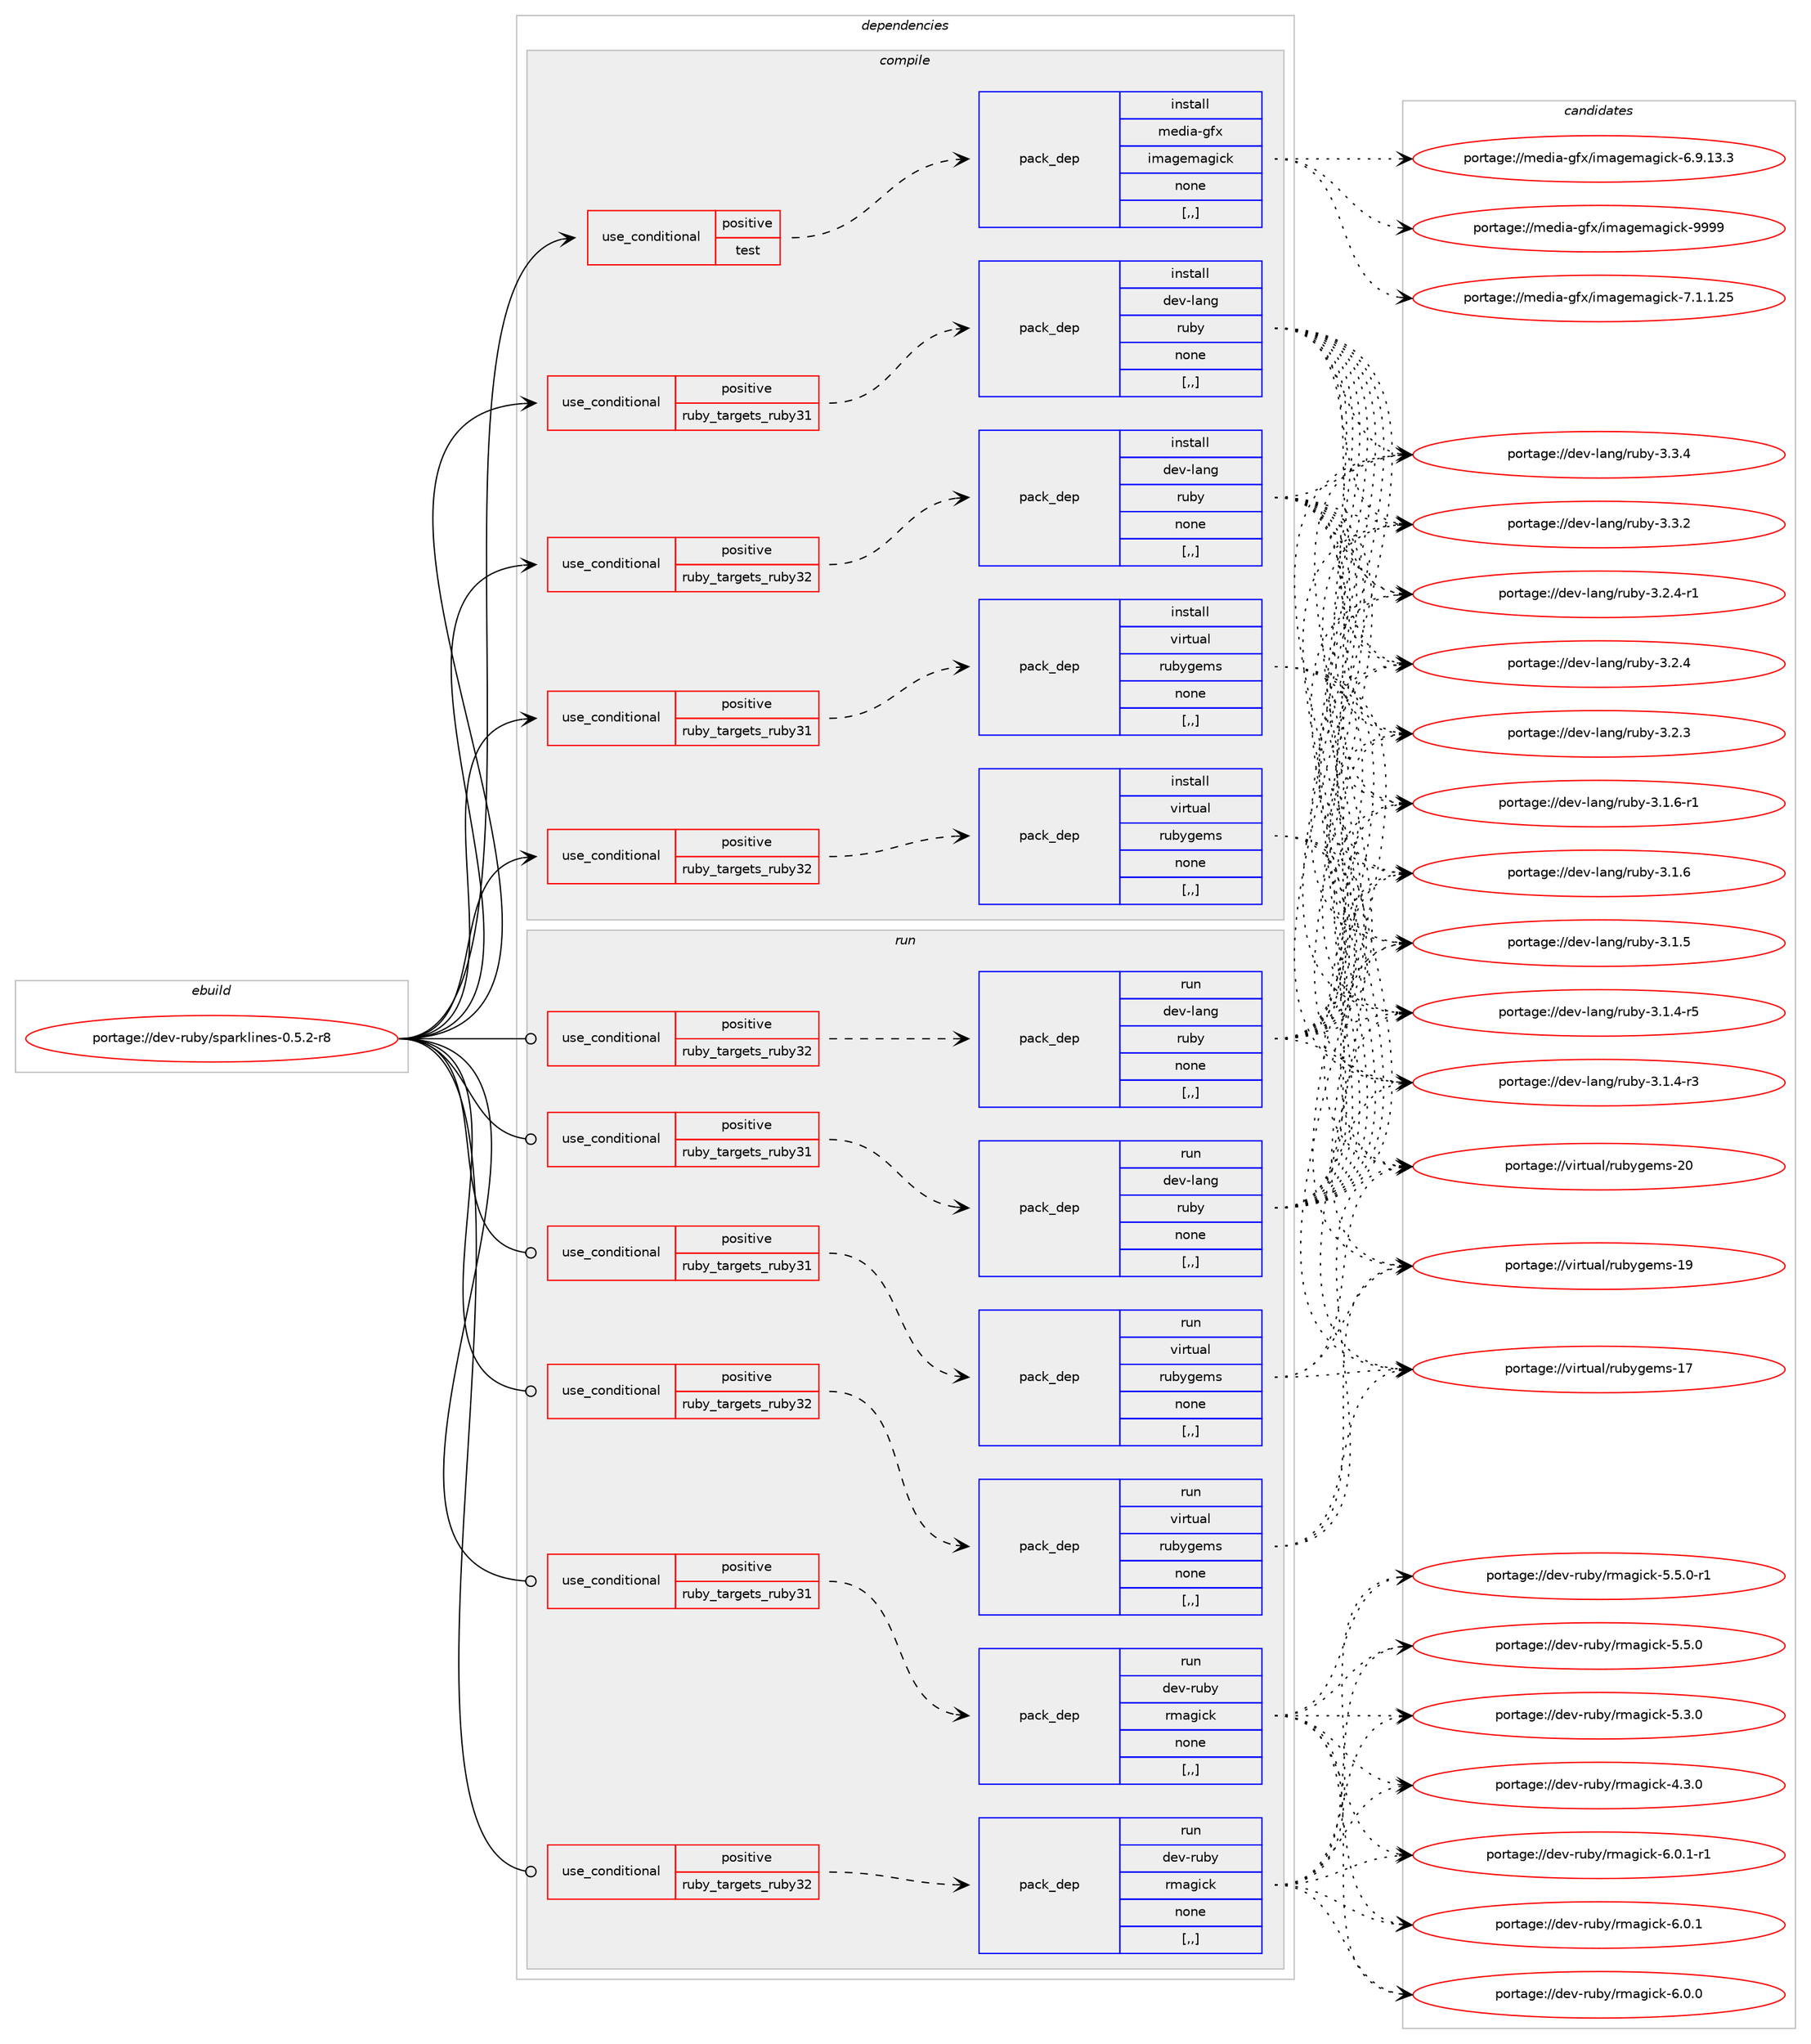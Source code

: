 digraph prolog {

# *************
# Graph options
# *************

newrank=true;
concentrate=true;
compound=true;
graph [rankdir=LR,fontname=Helvetica,fontsize=10,ranksep=1.5];#, ranksep=2.5, nodesep=0.2];
edge  [arrowhead=vee];
node  [fontname=Helvetica,fontsize=10];

# **********
# The ebuild
# **********

subgraph cluster_leftcol {
color=gray;
label=<<i>ebuild</i>>;
id [label="portage://dev-ruby/sparklines-0.5.2-r8", color=red, width=4, href="../dev-ruby/sparklines-0.5.2-r8.svg"];
}

# ****************
# The dependencies
# ****************

subgraph cluster_midcol {
color=gray;
label=<<i>dependencies</i>>;
subgraph cluster_compile {
fillcolor="#eeeeee";
style=filled;
label=<<i>compile</i>>;
subgraph cond56752 {
dependency203477 [label=<<TABLE BORDER="0" CELLBORDER="1" CELLSPACING="0" CELLPADDING="4"><TR><TD ROWSPAN="3" CELLPADDING="10">use_conditional</TD></TR><TR><TD>positive</TD></TR><TR><TD>ruby_targets_ruby31</TD></TR></TABLE>>, shape=none, color=red];
subgraph pack145321 {
dependency203478 [label=<<TABLE BORDER="0" CELLBORDER="1" CELLSPACING="0" CELLPADDING="4" WIDTH="220"><TR><TD ROWSPAN="6" CELLPADDING="30">pack_dep</TD></TR><TR><TD WIDTH="110">install</TD></TR><TR><TD>dev-lang</TD></TR><TR><TD>ruby</TD></TR><TR><TD>none</TD></TR><TR><TD>[,,]</TD></TR></TABLE>>, shape=none, color=blue];
}
dependency203477:e -> dependency203478:w [weight=20,style="dashed",arrowhead="vee"];
}
id:e -> dependency203477:w [weight=20,style="solid",arrowhead="vee"];
subgraph cond56753 {
dependency203479 [label=<<TABLE BORDER="0" CELLBORDER="1" CELLSPACING="0" CELLPADDING="4"><TR><TD ROWSPAN="3" CELLPADDING="10">use_conditional</TD></TR><TR><TD>positive</TD></TR><TR><TD>ruby_targets_ruby31</TD></TR></TABLE>>, shape=none, color=red];
subgraph pack145322 {
dependency203480 [label=<<TABLE BORDER="0" CELLBORDER="1" CELLSPACING="0" CELLPADDING="4" WIDTH="220"><TR><TD ROWSPAN="6" CELLPADDING="30">pack_dep</TD></TR><TR><TD WIDTH="110">install</TD></TR><TR><TD>virtual</TD></TR><TR><TD>rubygems</TD></TR><TR><TD>none</TD></TR><TR><TD>[,,]</TD></TR></TABLE>>, shape=none, color=blue];
}
dependency203479:e -> dependency203480:w [weight=20,style="dashed",arrowhead="vee"];
}
id:e -> dependency203479:w [weight=20,style="solid",arrowhead="vee"];
subgraph cond56754 {
dependency203481 [label=<<TABLE BORDER="0" CELLBORDER="1" CELLSPACING="0" CELLPADDING="4"><TR><TD ROWSPAN="3" CELLPADDING="10">use_conditional</TD></TR><TR><TD>positive</TD></TR><TR><TD>ruby_targets_ruby32</TD></TR></TABLE>>, shape=none, color=red];
subgraph pack145323 {
dependency203482 [label=<<TABLE BORDER="0" CELLBORDER="1" CELLSPACING="0" CELLPADDING="4" WIDTH="220"><TR><TD ROWSPAN="6" CELLPADDING="30">pack_dep</TD></TR><TR><TD WIDTH="110">install</TD></TR><TR><TD>dev-lang</TD></TR><TR><TD>ruby</TD></TR><TR><TD>none</TD></TR><TR><TD>[,,]</TD></TR></TABLE>>, shape=none, color=blue];
}
dependency203481:e -> dependency203482:w [weight=20,style="dashed",arrowhead="vee"];
}
id:e -> dependency203481:w [weight=20,style="solid",arrowhead="vee"];
subgraph cond56755 {
dependency203483 [label=<<TABLE BORDER="0" CELLBORDER="1" CELLSPACING="0" CELLPADDING="4"><TR><TD ROWSPAN="3" CELLPADDING="10">use_conditional</TD></TR><TR><TD>positive</TD></TR><TR><TD>ruby_targets_ruby32</TD></TR></TABLE>>, shape=none, color=red];
subgraph pack145324 {
dependency203484 [label=<<TABLE BORDER="0" CELLBORDER="1" CELLSPACING="0" CELLPADDING="4" WIDTH="220"><TR><TD ROWSPAN="6" CELLPADDING="30">pack_dep</TD></TR><TR><TD WIDTH="110">install</TD></TR><TR><TD>virtual</TD></TR><TR><TD>rubygems</TD></TR><TR><TD>none</TD></TR><TR><TD>[,,]</TD></TR></TABLE>>, shape=none, color=blue];
}
dependency203483:e -> dependency203484:w [weight=20,style="dashed",arrowhead="vee"];
}
id:e -> dependency203483:w [weight=20,style="solid",arrowhead="vee"];
subgraph cond56756 {
dependency203485 [label=<<TABLE BORDER="0" CELLBORDER="1" CELLSPACING="0" CELLPADDING="4"><TR><TD ROWSPAN="3" CELLPADDING="10">use_conditional</TD></TR><TR><TD>positive</TD></TR><TR><TD>test</TD></TR></TABLE>>, shape=none, color=red];
subgraph pack145325 {
dependency203486 [label=<<TABLE BORDER="0" CELLBORDER="1" CELLSPACING="0" CELLPADDING="4" WIDTH="220"><TR><TD ROWSPAN="6" CELLPADDING="30">pack_dep</TD></TR><TR><TD WIDTH="110">install</TD></TR><TR><TD>media-gfx</TD></TR><TR><TD>imagemagick</TD></TR><TR><TD>none</TD></TR><TR><TD>[,,]</TD></TR></TABLE>>, shape=none, color=blue];
}
dependency203485:e -> dependency203486:w [weight=20,style="dashed",arrowhead="vee"];
}
id:e -> dependency203485:w [weight=20,style="solid",arrowhead="vee"];
}
subgraph cluster_compileandrun {
fillcolor="#eeeeee";
style=filled;
label=<<i>compile and run</i>>;
}
subgraph cluster_run {
fillcolor="#eeeeee";
style=filled;
label=<<i>run</i>>;
subgraph cond56757 {
dependency203487 [label=<<TABLE BORDER="0" CELLBORDER="1" CELLSPACING="0" CELLPADDING="4"><TR><TD ROWSPAN="3" CELLPADDING="10">use_conditional</TD></TR><TR><TD>positive</TD></TR><TR><TD>ruby_targets_ruby31</TD></TR></TABLE>>, shape=none, color=red];
subgraph pack145326 {
dependency203488 [label=<<TABLE BORDER="0" CELLBORDER="1" CELLSPACING="0" CELLPADDING="4" WIDTH="220"><TR><TD ROWSPAN="6" CELLPADDING="30">pack_dep</TD></TR><TR><TD WIDTH="110">run</TD></TR><TR><TD>dev-lang</TD></TR><TR><TD>ruby</TD></TR><TR><TD>none</TD></TR><TR><TD>[,,]</TD></TR></TABLE>>, shape=none, color=blue];
}
dependency203487:e -> dependency203488:w [weight=20,style="dashed",arrowhead="vee"];
}
id:e -> dependency203487:w [weight=20,style="solid",arrowhead="odot"];
subgraph cond56758 {
dependency203489 [label=<<TABLE BORDER="0" CELLBORDER="1" CELLSPACING="0" CELLPADDING="4"><TR><TD ROWSPAN="3" CELLPADDING="10">use_conditional</TD></TR><TR><TD>positive</TD></TR><TR><TD>ruby_targets_ruby31</TD></TR></TABLE>>, shape=none, color=red];
subgraph pack145327 {
dependency203490 [label=<<TABLE BORDER="0" CELLBORDER="1" CELLSPACING="0" CELLPADDING="4" WIDTH="220"><TR><TD ROWSPAN="6" CELLPADDING="30">pack_dep</TD></TR><TR><TD WIDTH="110">run</TD></TR><TR><TD>dev-ruby</TD></TR><TR><TD>rmagick</TD></TR><TR><TD>none</TD></TR><TR><TD>[,,]</TD></TR></TABLE>>, shape=none, color=blue];
}
dependency203489:e -> dependency203490:w [weight=20,style="dashed",arrowhead="vee"];
}
id:e -> dependency203489:w [weight=20,style="solid",arrowhead="odot"];
subgraph cond56759 {
dependency203491 [label=<<TABLE BORDER="0" CELLBORDER="1" CELLSPACING="0" CELLPADDING="4"><TR><TD ROWSPAN="3" CELLPADDING="10">use_conditional</TD></TR><TR><TD>positive</TD></TR><TR><TD>ruby_targets_ruby31</TD></TR></TABLE>>, shape=none, color=red];
subgraph pack145328 {
dependency203492 [label=<<TABLE BORDER="0" CELLBORDER="1" CELLSPACING="0" CELLPADDING="4" WIDTH="220"><TR><TD ROWSPAN="6" CELLPADDING="30">pack_dep</TD></TR><TR><TD WIDTH="110">run</TD></TR><TR><TD>virtual</TD></TR><TR><TD>rubygems</TD></TR><TR><TD>none</TD></TR><TR><TD>[,,]</TD></TR></TABLE>>, shape=none, color=blue];
}
dependency203491:e -> dependency203492:w [weight=20,style="dashed",arrowhead="vee"];
}
id:e -> dependency203491:w [weight=20,style="solid",arrowhead="odot"];
subgraph cond56760 {
dependency203493 [label=<<TABLE BORDER="0" CELLBORDER="1" CELLSPACING="0" CELLPADDING="4"><TR><TD ROWSPAN="3" CELLPADDING="10">use_conditional</TD></TR><TR><TD>positive</TD></TR><TR><TD>ruby_targets_ruby32</TD></TR></TABLE>>, shape=none, color=red];
subgraph pack145329 {
dependency203494 [label=<<TABLE BORDER="0" CELLBORDER="1" CELLSPACING="0" CELLPADDING="4" WIDTH="220"><TR><TD ROWSPAN="6" CELLPADDING="30">pack_dep</TD></TR><TR><TD WIDTH="110">run</TD></TR><TR><TD>dev-lang</TD></TR><TR><TD>ruby</TD></TR><TR><TD>none</TD></TR><TR><TD>[,,]</TD></TR></TABLE>>, shape=none, color=blue];
}
dependency203493:e -> dependency203494:w [weight=20,style="dashed",arrowhead="vee"];
}
id:e -> dependency203493:w [weight=20,style="solid",arrowhead="odot"];
subgraph cond56761 {
dependency203495 [label=<<TABLE BORDER="0" CELLBORDER="1" CELLSPACING="0" CELLPADDING="4"><TR><TD ROWSPAN="3" CELLPADDING="10">use_conditional</TD></TR><TR><TD>positive</TD></TR><TR><TD>ruby_targets_ruby32</TD></TR></TABLE>>, shape=none, color=red];
subgraph pack145330 {
dependency203496 [label=<<TABLE BORDER="0" CELLBORDER="1" CELLSPACING="0" CELLPADDING="4" WIDTH="220"><TR><TD ROWSPAN="6" CELLPADDING="30">pack_dep</TD></TR><TR><TD WIDTH="110">run</TD></TR><TR><TD>dev-ruby</TD></TR><TR><TD>rmagick</TD></TR><TR><TD>none</TD></TR><TR><TD>[,,]</TD></TR></TABLE>>, shape=none, color=blue];
}
dependency203495:e -> dependency203496:w [weight=20,style="dashed",arrowhead="vee"];
}
id:e -> dependency203495:w [weight=20,style="solid",arrowhead="odot"];
subgraph cond56762 {
dependency203497 [label=<<TABLE BORDER="0" CELLBORDER="1" CELLSPACING="0" CELLPADDING="4"><TR><TD ROWSPAN="3" CELLPADDING="10">use_conditional</TD></TR><TR><TD>positive</TD></TR><TR><TD>ruby_targets_ruby32</TD></TR></TABLE>>, shape=none, color=red];
subgraph pack145331 {
dependency203498 [label=<<TABLE BORDER="0" CELLBORDER="1" CELLSPACING="0" CELLPADDING="4" WIDTH="220"><TR><TD ROWSPAN="6" CELLPADDING="30">pack_dep</TD></TR><TR><TD WIDTH="110">run</TD></TR><TR><TD>virtual</TD></TR><TR><TD>rubygems</TD></TR><TR><TD>none</TD></TR><TR><TD>[,,]</TD></TR></TABLE>>, shape=none, color=blue];
}
dependency203497:e -> dependency203498:w [weight=20,style="dashed",arrowhead="vee"];
}
id:e -> dependency203497:w [weight=20,style="solid",arrowhead="odot"];
}
}

# **************
# The candidates
# **************

subgraph cluster_choices {
rank=same;
color=gray;
label=<<i>candidates</i>>;

subgraph choice145321 {
color=black;
nodesep=1;
choice10010111845108971101034711411798121455146514652 [label="portage://dev-lang/ruby-3.3.4", color=red, width=4,href="../dev-lang/ruby-3.3.4.svg"];
choice10010111845108971101034711411798121455146514650 [label="portage://dev-lang/ruby-3.3.2", color=red, width=4,href="../dev-lang/ruby-3.3.2.svg"];
choice100101118451089711010347114117981214551465046524511449 [label="portage://dev-lang/ruby-3.2.4-r1", color=red, width=4,href="../dev-lang/ruby-3.2.4-r1.svg"];
choice10010111845108971101034711411798121455146504652 [label="portage://dev-lang/ruby-3.2.4", color=red, width=4,href="../dev-lang/ruby-3.2.4.svg"];
choice10010111845108971101034711411798121455146504651 [label="portage://dev-lang/ruby-3.2.3", color=red, width=4,href="../dev-lang/ruby-3.2.3.svg"];
choice100101118451089711010347114117981214551464946544511449 [label="portage://dev-lang/ruby-3.1.6-r1", color=red, width=4,href="../dev-lang/ruby-3.1.6-r1.svg"];
choice10010111845108971101034711411798121455146494654 [label="portage://dev-lang/ruby-3.1.6", color=red, width=4,href="../dev-lang/ruby-3.1.6.svg"];
choice10010111845108971101034711411798121455146494653 [label="portage://dev-lang/ruby-3.1.5", color=red, width=4,href="../dev-lang/ruby-3.1.5.svg"];
choice100101118451089711010347114117981214551464946524511453 [label="portage://dev-lang/ruby-3.1.4-r5", color=red, width=4,href="../dev-lang/ruby-3.1.4-r5.svg"];
choice100101118451089711010347114117981214551464946524511451 [label="portage://dev-lang/ruby-3.1.4-r3", color=red, width=4,href="../dev-lang/ruby-3.1.4-r3.svg"];
dependency203478:e -> choice10010111845108971101034711411798121455146514652:w [style=dotted,weight="100"];
dependency203478:e -> choice10010111845108971101034711411798121455146514650:w [style=dotted,weight="100"];
dependency203478:e -> choice100101118451089711010347114117981214551465046524511449:w [style=dotted,weight="100"];
dependency203478:e -> choice10010111845108971101034711411798121455146504652:w [style=dotted,weight="100"];
dependency203478:e -> choice10010111845108971101034711411798121455146504651:w [style=dotted,weight="100"];
dependency203478:e -> choice100101118451089711010347114117981214551464946544511449:w [style=dotted,weight="100"];
dependency203478:e -> choice10010111845108971101034711411798121455146494654:w [style=dotted,weight="100"];
dependency203478:e -> choice10010111845108971101034711411798121455146494653:w [style=dotted,weight="100"];
dependency203478:e -> choice100101118451089711010347114117981214551464946524511453:w [style=dotted,weight="100"];
dependency203478:e -> choice100101118451089711010347114117981214551464946524511451:w [style=dotted,weight="100"];
}
subgraph choice145322 {
color=black;
nodesep=1;
choice118105114116117971084711411798121103101109115455048 [label="portage://virtual/rubygems-20", color=red, width=4,href="../virtual/rubygems-20.svg"];
choice118105114116117971084711411798121103101109115454957 [label="portage://virtual/rubygems-19", color=red, width=4,href="../virtual/rubygems-19.svg"];
choice118105114116117971084711411798121103101109115454955 [label="portage://virtual/rubygems-17", color=red, width=4,href="../virtual/rubygems-17.svg"];
dependency203480:e -> choice118105114116117971084711411798121103101109115455048:w [style=dotted,weight="100"];
dependency203480:e -> choice118105114116117971084711411798121103101109115454957:w [style=dotted,weight="100"];
dependency203480:e -> choice118105114116117971084711411798121103101109115454955:w [style=dotted,weight="100"];
}
subgraph choice145323 {
color=black;
nodesep=1;
choice10010111845108971101034711411798121455146514652 [label="portage://dev-lang/ruby-3.3.4", color=red, width=4,href="../dev-lang/ruby-3.3.4.svg"];
choice10010111845108971101034711411798121455146514650 [label="portage://dev-lang/ruby-3.3.2", color=red, width=4,href="../dev-lang/ruby-3.3.2.svg"];
choice100101118451089711010347114117981214551465046524511449 [label="portage://dev-lang/ruby-3.2.4-r1", color=red, width=4,href="../dev-lang/ruby-3.2.4-r1.svg"];
choice10010111845108971101034711411798121455146504652 [label="portage://dev-lang/ruby-3.2.4", color=red, width=4,href="../dev-lang/ruby-3.2.4.svg"];
choice10010111845108971101034711411798121455146504651 [label="portage://dev-lang/ruby-3.2.3", color=red, width=4,href="../dev-lang/ruby-3.2.3.svg"];
choice100101118451089711010347114117981214551464946544511449 [label="portage://dev-lang/ruby-3.1.6-r1", color=red, width=4,href="../dev-lang/ruby-3.1.6-r1.svg"];
choice10010111845108971101034711411798121455146494654 [label="portage://dev-lang/ruby-3.1.6", color=red, width=4,href="../dev-lang/ruby-3.1.6.svg"];
choice10010111845108971101034711411798121455146494653 [label="portage://dev-lang/ruby-3.1.5", color=red, width=4,href="../dev-lang/ruby-3.1.5.svg"];
choice100101118451089711010347114117981214551464946524511453 [label="portage://dev-lang/ruby-3.1.4-r5", color=red, width=4,href="../dev-lang/ruby-3.1.4-r5.svg"];
choice100101118451089711010347114117981214551464946524511451 [label="portage://dev-lang/ruby-3.1.4-r3", color=red, width=4,href="../dev-lang/ruby-3.1.4-r3.svg"];
dependency203482:e -> choice10010111845108971101034711411798121455146514652:w [style=dotted,weight="100"];
dependency203482:e -> choice10010111845108971101034711411798121455146514650:w [style=dotted,weight="100"];
dependency203482:e -> choice100101118451089711010347114117981214551465046524511449:w [style=dotted,weight="100"];
dependency203482:e -> choice10010111845108971101034711411798121455146504652:w [style=dotted,weight="100"];
dependency203482:e -> choice10010111845108971101034711411798121455146504651:w [style=dotted,weight="100"];
dependency203482:e -> choice100101118451089711010347114117981214551464946544511449:w [style=dotted,weight="100"];
dependency203482:e -> choice10010111845108971101034711411798121455146494654:w [style=dotted,weight="100"];
dependency203482:e -> choice10010111845108971101034711411798121455146494653:w [style=dotted,weight="100"];
dependency203482:e -> choice100101118451089711010347114117981214551464946524511453:w [style=dotted,weight="100"];
dependency203482:e -> choice100101118451089711010347114117981214551464946524511451:w [style=dotted,weight="100"];
}
subgraph choice145324 {
color=black;
nodesep=1;
choice118105114116117971084711411798121103101109115455048 [label="portage://virtual/rubygems-20", color=red, width=4,href="../virtual/rubygems-20.svg"];
choice118105114116117971084711411798121103101109115454957 [label="portage://virtual/rubygems-19", color=red, width=4,href="../virtual/rubygems-19.svg"];
choice118105114116117971084711411798121103101109115454955 [label="portage://virtual/rubygems-17", color=red, width=4,href="../virtual/rubygems-17.svg"];
dependency203484:e -> choice118105114116117971084711411798121103101109115455048:w [style=dotted,weight="100"];
dependency203484:e -> choice118105114116117971084711411798121103101109115454957:w [style=dotted,weight="100"];
dependency203484:e -> choice118105114116117971084711411798121103101109115454955:w [style=dotted,weight="100"];
}
subgraph choice145325 {
color=black;
nodesep=1;
choice1091011001059745103102120471051099710310110997103105991074557575757 [label="portage://media-gfx/imagemagick-9999", color=red, width=4,href="../media-gfx/imagemagick-9999.svg"];
choice109101100105974510310212047105109971031011099710310599107455546494649465053 [label="portage://media-gfx/imagemagick-7.1.1.25", color=red, width=4,href="../media-gfx/imagemagick-7.1.1.25.svg"];
choice109101100105974510310212047105109971031011099710310599107455446574649514651 [label="portage://media-gfx/imagemagick-6.9.13.3", color=red, width=4,href="../media-gfx/imagemagick-6.9.13.3.svg"];
dependency203486:e -> choice1091011001059745103102120471051099710310110997103105991074557575757:w [style=dotted,weight="100"];
dependency203486:e -> choice109101100105974510310212047105109971031011099710310599107455546494649465053:w [style=dotted,weight="100"];
dependency203486:e -> choice109101100105974510310212047105109971031011099710310599107455446574649514651:w [style=dotted,weight="100"];
}
subgraph choice145326 {
color=black;
nodesep=1;
choice10010111845108971101034711411798121455146514652 [label="portage://dev-lang/ruby-3.3.4", color=red, width=4,href="../dev-lang/ruby-3.3.4.svg"];
choice10010111845108971101034711411798121455146514650 [label="portage://dev-lang/ruby-3.3.2", color=red, width=4,href="../dev-lang/ruby-3.3.2.svg"];
choice100101118451089711010347114117981214551465046524511449 [label="portage://dev-lang/ruby-3.2.4-r1", color=red, width=4,href="../dev-lang/ruby-3.2.4-r1.svg"];
choice10010111845108971101034711411798121455146504652 [label="portage://dev-lang/ruby-3.2.4", color=red, width=4,href="../dev-lang/ruby-3.2.4.svg"];
choice10010111845108971101034711411798121455146504651 [label="portage://dev-lang/ruby-3.2.3", color=red, width=4,href="../dev-lang/ruby-3.2.3.svg"];
choice100101118451089711010347114117981214551464946544511449 [label="portage://dev-lang/ruby-3.1.6-r1", color=red, width=4,href="../dev-lang/ruby-3.1.6-r1.svg"];
choice10010111845108971101034711411798121455146494654 [label="portage://dev-lang/ruby-3.1.6", color=red, width=4,href="../dev-lang/ruby-3.1.6.svg"];
choice10010111845108971101034711411798121455146494653 [label="portage://dev-lang/ruby-3.1.5", color=red, width=4,href="../dev-lang/ruby-3.1.5.svg"];
choice100101118451089711010347114117981214551464946524511453 [label="portage://dev-lang/ruby-3.1.4-r5", color=red, width=4,href="../dev-lang/ruby-3.1.4-r5.svg"];
choice100101118451089711010347114117981214551464946524511451 [label="portage://dev-lang/ruby-3.1.4-r3", color=red, width=4,href="../dev-lang/ruby-3.1.4-r3.svg"];
dependency203488:e -> choice10010111845108971101034711411798121455146514652:w [style=dotted,weight="100"];
dependency203488:e -> choice10010111845108971101034711411798121455146514650:w [style=dotted,weight="100"];
dependency203488:e -> choice100101118451089711010347114117981214551465046524511449:w [style=dotted,weight="100"];
dependency203488:e -> choice10010111845108971101034711411798121455146504652:w [style=dotted,weight="100"];
dependency203488:e -> choice10010111845108971101034711411798121455146504651:w [style=dotted,weight="100"];
dependency203488:e -> choice100101118451089711010347114117981214551464946544511449:w [style=dotted,weight="100"];
dependency203488:e -> choice10010111845108971101034711411798121455146494654:w [style=dotted,weight="100"];
dependency203488:e -> choice10010111845108971101034711411798121455146494653:w [style=dotted,weight="100"];
dependency203488:e -> choice100101118451089711010347114117981214551464946524511453:w [style=dotted,weight="100"];
dependency203488:e -> choice100101118451089711010347114117981214551464946524511451:w [style=dotted,weight="100"];
}
subgraph choice145327 {
color=black;
nodesep=1;
choice10010111845114117981214711410997103105991074554464846494511449 [label="portage://dev-ruby/rmagick-6.0.1-r1", color=red, width=4,href="../dev-ruby/rmagick-6.0.1-r1.svg"];
choice1001011184511411798121471141099710310599107455446484649 [label="portage://dev-ruby/rmagick-6.0.1", color=red, width=4,href="../dev-ruby/rmagick-6.0.1.svg"];
choice1001011184511411798121471141099710310599107455446484648 [label="portage://dev-ruby/rmagick-6.0.0", color=red, width=4,href="../dev-ruby/rmagick-6.0.0.svg"];
choice10010111845114117981214711410997103105991074553465346484511449 [label="portage://dev-ruby/rmagick-5.5.0-r1", color=red, width=4,href="../dev-ruby/rmagick-5.5.0-r1.svg"];
choice1001011184511411798121471141099710310599107455346534648 [label="portage://dev-ruby/rmagick-5.5.0", color=red, width=4,href="../dev-ruby/rmagick-5.5.0.svg"];
choice1001011184511411798121471141099710310599107455346514648 [label="portage://dev-ruby/rmagick-5.3.0", color=red, width=4,href="../dev-ruby/rmagick-5.3.0.svg"];
choice1001011184511411798121471141099710310599107455246514648 [label="portage://dev-ruby/rmagick-4.3.0", color=red, width=4,href="../dev-ruby/rmagick-4.3.0.svg"];
dependency203490:e -> choice10010111845114117981214711410997103105991074554464846494511449:w [style=dotted,weight="100"];
dependency203490:e -> choice1001011184511411798121471141099710310599107455446484649:w [style=dotted,weight="100"];
dependency203490:e -> choice1001011184511411798121471141099710310599107455446484648:w [style=dotted,weight="100"];
dependency203490:e -> choice10010111845114117981214711410997103105991074553465346484511449:w [style=dotted,weight="100"];
dependency203490:e -> choice1001011184511411798121471141099710310599107455346534648:w [style=dotted,weight="100"];
dependency203490:e -> choice1001011184511411798121471141099710310599107455346514648:w [style=dotted,weight="100"];
dependency203490:e -> choice1001011184511411798121471141099710310599107455246514648:w [style=dotted,weight="100"];
}
subgraph choice145328 {
color=black;
nodesep=1;
choice118105114116117971084711411798121103101109115455048 [label="portage://virtual/rubygems-20", color=red, width=4,href="../virtual/rubygems-20.svg"];
choice118105114116117971084711411798121103101109115454957 [label="portage://virtual/rubygems-19", color=red, width=4,href="../virtual/rubygems-19.svg"];
choice118105114116117971084711411798121103101109115454955 [label="portage://virtual/rubygems-17", color=red, width=4,href="../virtual/rubygems-17.svg"];
dependency203492:e -> choice118105114116117971084711411798121103101109115455048:w [style=dotted,weight="100"];
dependency203492:e -> choice118105114116117971084711411798121103101109115454957:w [style=dotted,weight="100"];
dependency203492:e -> choice118105114116117971084711411798121103101109115454955:w [style=dotted,weight="100"];
}
subgraph choice145329 {
color=black;
nodesep=1;
choice10010111845108971101034711411798121455146514652 [label="portage://dev-lang/ruby-3.3.4", color=red, width=4,href="../dev-lang/ruby-3.3.4.svg"];
choice10010111845108971101034711411798121455146514650 [label="portage://dev-lang/ruby-3.3.2", color=red, width=4,href="../dev-lang/ruby-3.3.2.svg"];
choice100101118451089711010347114117981214551465046524511449 [label="portage://dev-lang/ruby-3.2.4-r1", color=red, width=4,href="../dev-lang/ruby-3.2.4-r1.svg"];
choice10010111845108971101034711411798121455146504652 [label="portage://dev-lang/ruby-3.2.4", color=red, width=4,href="../dev-lang/ruby-3.2.4.svg"];
choice10010111845108971101034711411798121455146504651 [label="portage://dev-lang/ruby-3.2.3", color=red, width=4,href="../dev-lang/ruby-3.2.3.svg"];
choice100101118451089711010347114117981214551464946544511449 [label="portage://dev-lang/ruby-3.1.6-r1", color=red, width=4,href="../dev-lang/ruby-3.1.6-r1.svg"];
choice10010111845108971101034711411798121455146494654 [label="portage://dev-lang/ruby-3.1.6", color=red, width=4,href="../dev-lang/ruby-3.1.6.svg"];
choice10010111845108971101034711411798121455146494653 [label="portage://dev-lang/ruby-3.1.5", color=red, width=4,href="../dev-lang/ruby-3.1.5.svg"];
choice100101118451089711010347114117981214551464946524511453 [label="portage://dev-lang/ruby-3.1.4-r5", color=red, width=4,href="../dev-lang/ruby-3.1.4-r5.svg"];
choice100101118451089711010347114117981214551464946524511451 [label="portage://dev-lang/ruby-3.1.4-r3", color=red, width=4,href="../dev-lang/ruby-3.1.4-r3.svg"];
dependency203494:e -> choice10010111845108971101034711411798121455146514652:w [style=dotted,weight="100"];
dependency203494:e -> choice10010111845108971101034711411798121455146514650:w [style=dotted,weight="100"];
dependency203494:e -> choice100101118451089711010347114117981214551465046524511449:w [style=dotted,weight="100"];
dependency203494:e -> choice10010111845108971101034711411798121455146504652:w [style=dotted,weight="100"];
dependency203494:e -> choice10010111845108971101034711411798121455146504651:w [style=dotted,weight="100"];
dependency203494:e -> choice100101118451089711010347114117981214551464946544511449:w [style=dotted,weight="100"];
dependency203494:e -> choice10010111845108971101034711411798121455146494654:w [style=dotted,weight="100"];
dependency203494:e -> choice10010111845108971101034711411798121455146494653:w [style=dotted,weight="100"];
dependency203494:e -> choice100101118451089711010347114117981214551464946524511453:w [style=dotted,weight="100"];
dependency203494:e -> choice100101118451089711010347114117981214551464946524511451:w [style=dotted,weight="100"];
}
subgraph choice145330 {
color=black;
nodesep=1;
choice10010111845114117981214711410997103105991074554464846494511449 [label="portage://dev-ruby/rmagick-6.0.1-r1", color=red, width=4,href="../dev-ruby/rmagick-6.0.1-r1.svg"];
choice1001011184511411798121471141099710310599107455446484649 [label="portage://dev-ruby/rmagick-6.0.1", color=red, width=4,href="../dev-ruby/rmagick-6.0.1.svg"];
choice1001011184511411798121471141099710310599107455446484648 [label="portage://dev-ruby/rmagick-6.0.0", color=red, width=4,href="../dev-ruby/rmagick-6.0.0.svg"];
choice10010111845114117981214711410997103105991074553465346484511449 [label="portage://dev-ruby/rmagick-5.5.0-r1", color=red, width=4,href="../dev-ruby/rmagick-5.5.0-r1.svg"];
choice1001011184511411798121471141099710310599107455346534648 [label="portage://dev-ruby/rmagick-5.5.0", color=red, width=4,href="../dev-ruby/rmagick-5.5.0.svg"];
choice1001011184511411798121471141099710310599107455346514648 [label="portage://dev-ruby/rmagick-5.3.0", color=red, width=4,href="../dev-ruby/rmagick-5.3.0.svg"];
choice1001011184511411798121471141099710310599107455246514648 [label="portage://dev-ruby/rmagick-4.3.0", color=red, width=4,href="../dev-ruby/rmagick-4.3.0.svg"];
dependency203496:e -> choice10010111845114117981214711410997103105991074554464846494511449:w [style=dotted,weight="100"];
dependency203496:e -> choice1001011184511411798121471141099710310599107455446484649:w [style=dotted,weight="100"];
dependency203496:e -> choice1001011184511411798121471141099710310599107455446484648:w [style=dotted,weight="100"];
dependency203496:e -> choice10010111845114117981214711410997103105991074553465346484511449:w [style=dotted,weight="100"];
dependency203496:e -> choice1001011184511411798121471141099710310599107455346534648:w [style=dotted,weight="100"];
dependency203496:e -> choice1001011184511411798121471141099710310599107455346514648:w [style=dotted,weight="100"];
dependency203496:e -> choice1001011184511411798121471141099710310599107455246514648:w [style=dotted,weight="100"];
}
subgraph choice145331 {
color=black;
nodesep=1;
choice118105114116117971084711411798121103101109115455048 [label="portage://virtual/rubygems-20", color=red, width=4,href="../virtual/rubygems-20.svg"];
choice118105114116117971084711411798121103101109115454957 [label="portage://virtual/rubygems-19", color=red, width=4,href="../virtual/rubygems-19.svg"];
choice118105114116117971084711411798121103101109115454955 [label="portage://virtual/rubygems-17", color=red, width=4,href="../virtual/rubygems-17.svg"];
dependency203498:e -> choice118105114116117971084711411798121103101109115455048:w [style=dotted,weight="100"];
dependency203498:e -> choice118105114116117971084711411798121103101109115454957:w [style=dotted,weight="100"];
dependency203498:e -> choice118105114116117971084711411798121103101109115454955:w [style=dotted,weight="100"];
}
}

}
